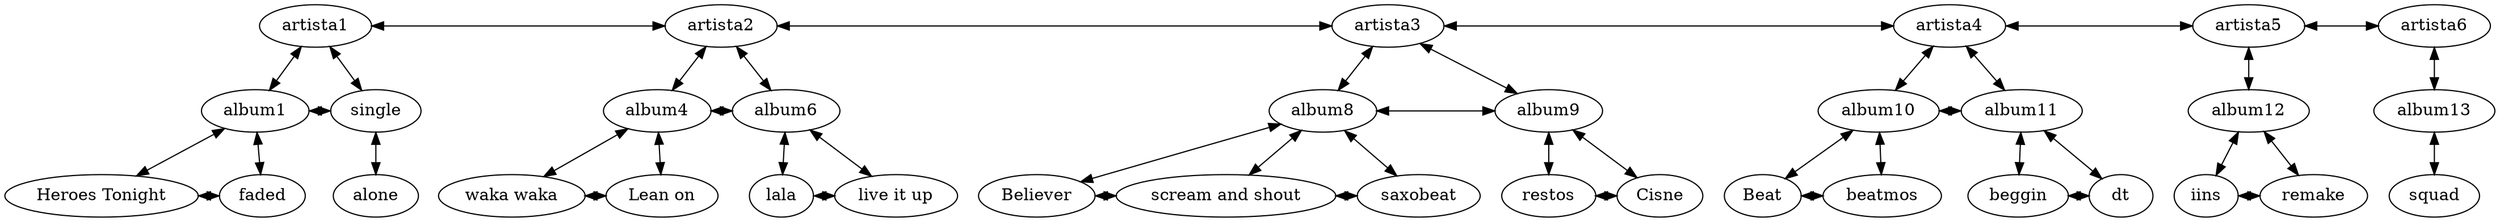 digraph Grafo {
	0 [label=artista1]
	1 [label=artista2]
	0 -> 1 [constraint=false dir=both]
	2 [label=artista3]
	1 -> 2 [constraint=false dir=both]
	3 [label=artista4]
	2 -> 3 [constraint=false dir=both]
	4 [label=artista5]
	3 -> 4 [constraint=false dir=both]
	5 [label=artista6]
	4 -> 5 [constraint=false dir=both]
	6 [label=album1]
	0 -> 6 [dir=both]
	7 [label=single]
	0 -> 7 [dir=both]
	6 -> 7 [constraint=false dir=both]
	8 [label=album4]
	1 -> 8 [dir=both]
	9 [label=album6]
	1 -> 9 [dir=both]
	8 -> 9 [constraint=false dir=both]
	10 [label=album8]
	2 -> 10 [dir=both]
	11 [label=album9]
	2 -> 11 [dir=both]
	10 -> 11 [constraint=false dir=both]
	12 [label=album10]
	3 -> 12 [dir=both]
	13 [label=album11]
	3 -> 13 [dir=both]
	12 -> 13 [constraint=false dir=both]
	14 [label=album12]
	4 -> 14 [dir=both]
	15 [label=album13]
	5 -> 15 [dir=both]
	16 [label="Heroes Tonight"]
	6 -> 16 [dir=both]
	17 [label=faded]
	6 -> 17 [dir=both]
	16 -> 17 [constraint=false dir=both]
	18 [label=alone]
	7 -> 18 [dir=both]
	19 [label="waka waka"]
	8 -> 19 [dir=both]
	20 [label="Lean on"]
	8 -> 20 [dir=both]
	19 -> 20 [constraint=false dir=both]
	21 [label=lala]
	9 -> 21 [dir=both]
	22 [label="live it up"]
	9 -> 22 [dir=both]
	21 -> 22 [constraint=false dir=both]
	23 [label=Believer]
	10 -> 23 [dir=both]
	24 [label="scream and shout"]
	10 -> 24 [dir=both]
	23 -> 24 [constraint=false dir=both]
	25 [label=saxobeat]
	10 -> 25 [dir=both]
	24 -> 25 [constraint=false dir=both]
	26 [label=restos]
	11 -> 26 [dir=both]
	27 [label=Cisne]
	11 -> 27 [dir=both]
	26 -> 27 [constraint=false dir=both]
	28 [label=Beat]
	12 -> 28 [dir=both]
	29 [label=beatmos]
	12 -> 29 [dir=both]
	28 -> 29 [constraint=false dir=both]
	30 [label=beggin]
	13 -> 30 [dir=both]
	31 [label=dt]
	13 -> 31 [dir=both]
	30 -> 31 [constraint=false dir=both]
	32 [label=iins]
	14 -> 32 [dir=both]
	33 [label=remake]
	14 -> 33 [dir=both]
	32 -> 33 [constraint=false dir=both]
	34 [label=squad]
	15 -> 34 [dir=both]
}
